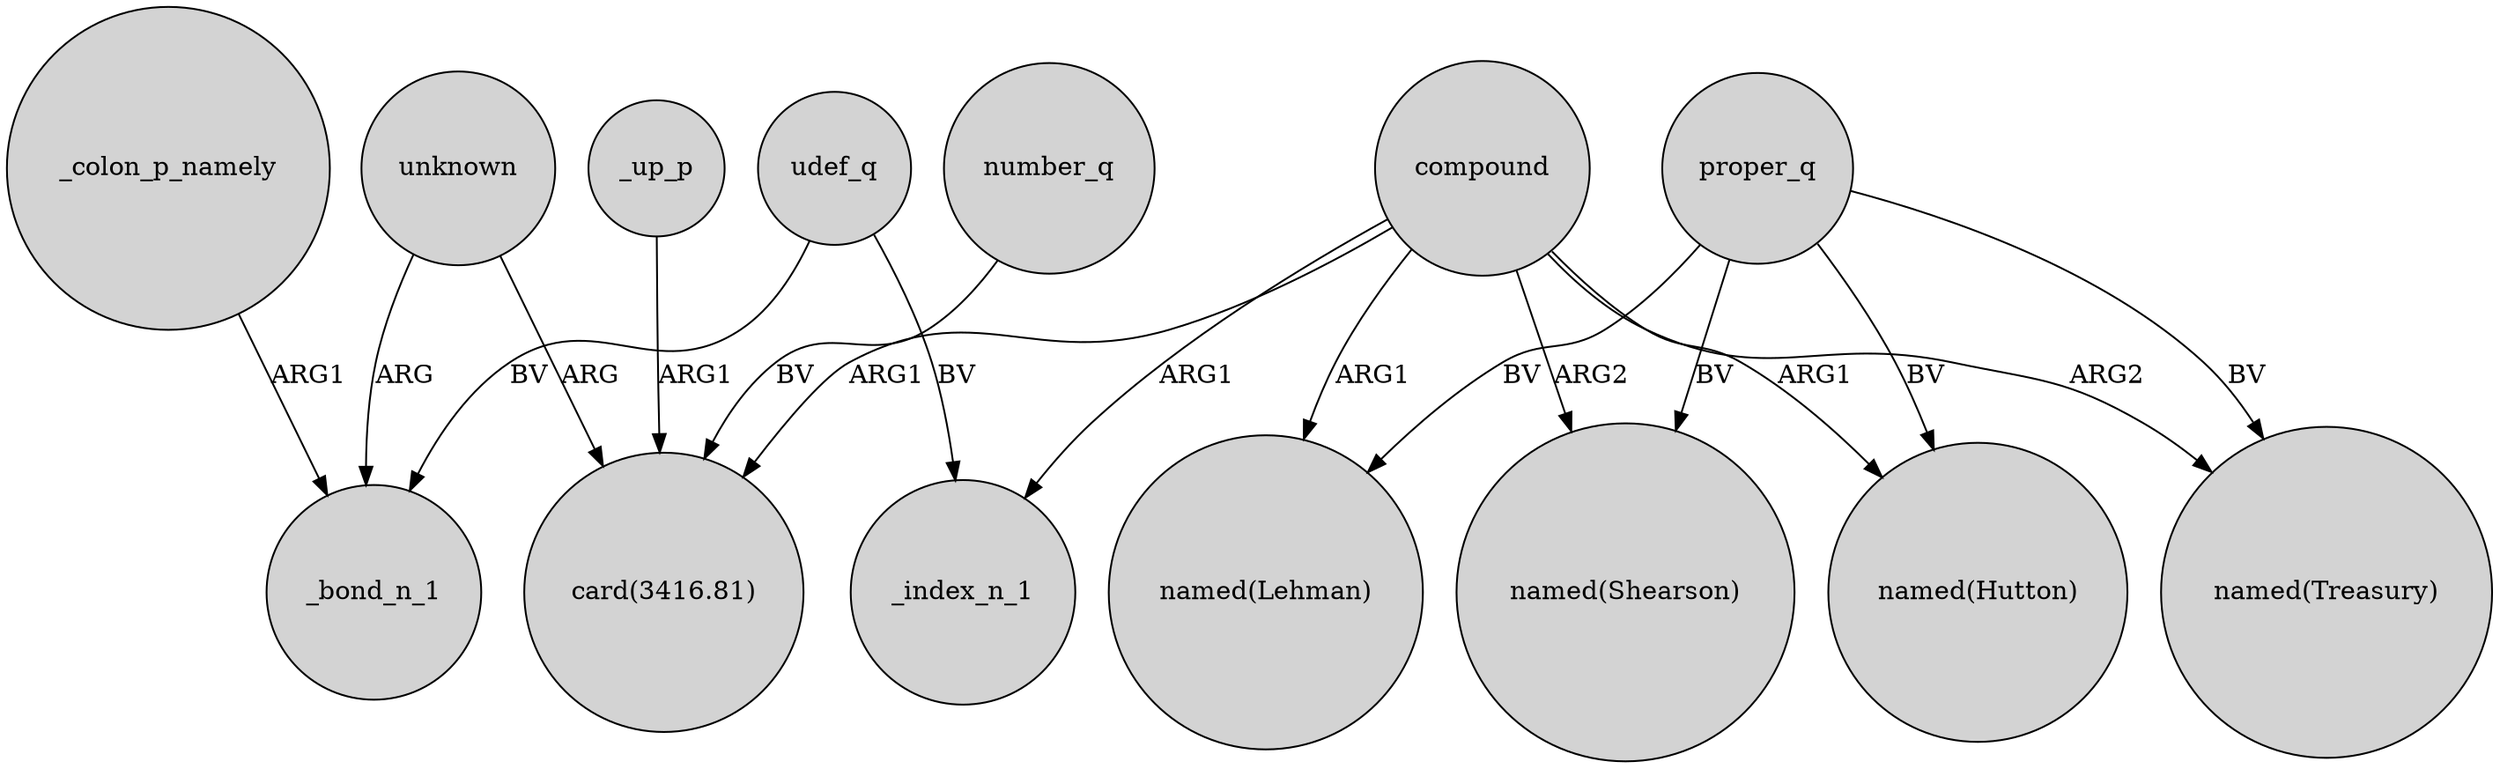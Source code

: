 digraph {
	node [shape=circle style=filled]
	udef_q -> _bond_n_1 [label=BV]
	compound -> "named(Treasury)" [label=ARG2]
	compound -> "named(Shearson)" [label=ARG2]
	_up_p -> "card(3416.81)" [label=ARG1]
	udef_q -> _index_n_1 [label=BV]
	unknown -> "card(3416.81)" [label=ARG]
	proper_q -> "named(Shearson)" [label=BV]
	number_q -> "card(3416.81)" [label=BV]
	unknown -> _bond_n_1 [label=ARG]
	_colon_p_namely -> _bond_n_1 [label=ARG1]
	compound -> "named(Lehman)" [label=ARG1]
	compound -> "named(Hutton)" [label=ARG1]
	proper_q -> "named(Lehman)" [label=BV]
	proper_q -> "named(Hutton)" [label=BV]
	proper_q -> "named(Treasury)" [label=BV]
	compound -> _index_n_1 [label=ARG1]
	compound -> "card(3416.81)" [label=ARG1]
}
